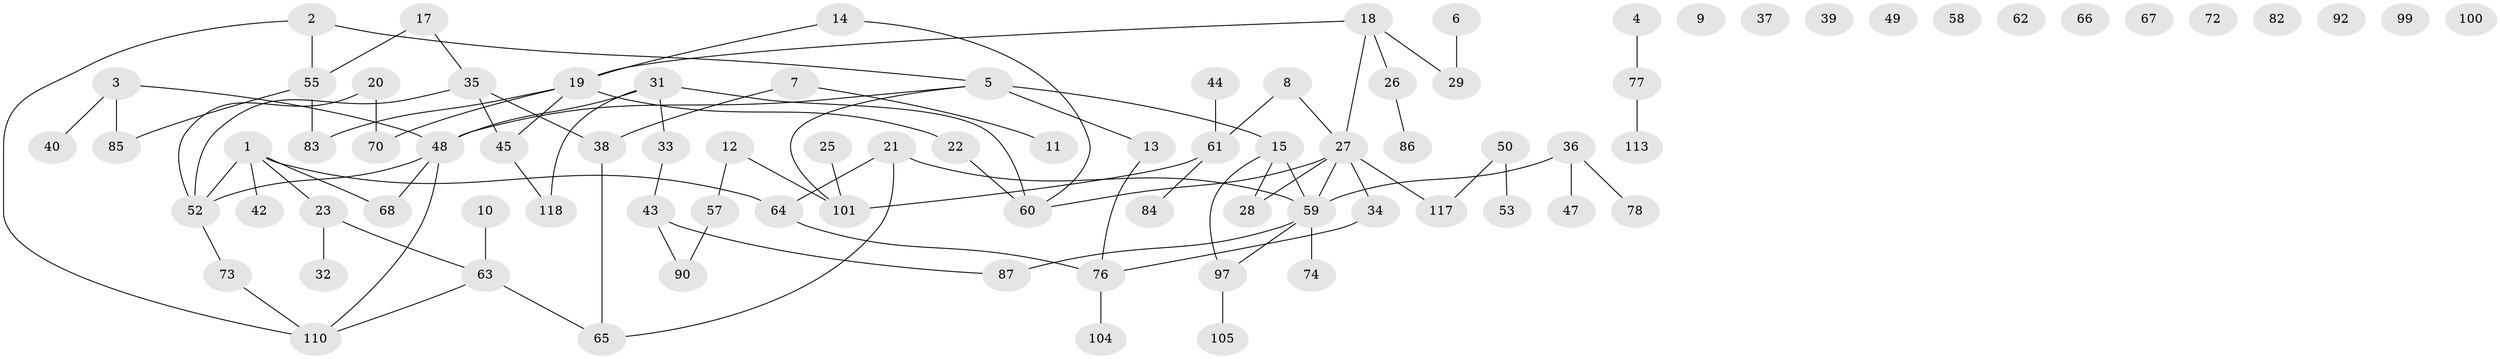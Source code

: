 // original degree distribution, {4: 0.12598425196850394, 2: 0.36220472440944884, 3: 0.15748031496062992, 1: 0.2204724409448819, 0: 0.09448818897637795, 7: 0.015748031496062992, 5: 0.015748031496062992, 6: 0.007874015748031496}
// Generated by graph-tools (version 1.1) at 2025/41/03/06/25 10:41:23]
// undirected, 85 vertices, 93 edges
graph export_dot {
graph [start="1"]
  node [color=gray90,style=filled];
  1 [super="+24"];
  2 [super="+124"];
  3 [super="+51"];
  4;
  5 [super="+103"];
  6 [super="+95"];
  7;
  8;
  9;
  10;
  11 [super="+81"];
  12 [super="+16"];
  13;
  14;
  15 [super="+79"];
  17 [super="+96"];
  18;
  19 [super="+46"];
  20;
  21 [super="+30"];
  22 [super="+121"];
  23 [super="+107"];
  25 [super="+69"];
  26;
  27 [super="+109"];
  28;
  29;
  31 [super="+89"];
  32;
  33 [super="+93"];
  34;
  35 [super="+54"];
  36;
  37;
  38 [super="+122"];
  39 [super="+41"];
  40;
  42;
  43 [super="+91"];
  44 [super="+56"];
  45 [super="+102"];
  47;
  48 [super="+116"];
  49;
  50 [super="+114"];
  52 [super="+111"];
  53;
  55 [super="+125"];
  57;
  58;
  59 [super="+88"];
  60 [super="+71"];
  61 [super="+119"];
  62;
  63 [super="+94"];
  64 [super="+80"];
  65 [super="+108"];
  66;
  67;
  68;
  70 [super="+75"];
  72;
  73;
  74;
  76 [super="+98"];
  77 [super="+120"];
  78;
  82;
  83 [super="+123"];
  84;
  85;
  86 [super="+127"];
  87;
  90;
  92;
  97 [super="+115"];
  99;
  100;
  101 [super="+106"];
  104 [super="+112"];
  105;
  110 [super="+126"];
  113;
  117;
  118;
  1 -- 23;
  1 -- 68;
  1 -- 42;
  1 -- 52;
  1 -- 64;
  2 -- 55;
  2 -- 5;
  2 -- 110;
  3 -- 40;
  3 -- 85;
  3 -- 48;
  4 -- 77;
  5 -- 13 [weight=2];
  5 -- 48;
  5 -- 15;
  5 -- 101;
  6 -- 29;
  7 -- 11;
  7 -- 38;
  8 -- 61;
  8 -- 27;
  10 -- 63;
  12 -- 57;
  12 -- 101 [weight=2];
  13 -- 76;
  14 -- 19;
  14 -- 60;
  15 -- 59;
  15 -- 97;
  15 -- 28;
  17 -- 55;
  17 -- 35;
  18 -- 19;
  18 -- 26;
  18 -- 27;
  18 -- 29;
  19 -- 45;
  19 -- 83;
  19 -- 70;
  19 -- 22;
  20 -- 52;
  20 -- 70;
  21 -- 65;
  21 -- 59;
  21 -- 64;
  22 -- 60;
  23 -- 32;
  23 -- 63;
  25 -- 101;
  26 -- 86;
  27 -- 28;
  27 -- 34;
  27 -- 117;
  27 -- 59;
  27 -- 60;
  31 -- 60;
  31 -- 118;
  31 -- 48;
  31 -- 33;
  33 -- 43;
  34 -- 76;
  35 -- 52;
  35 -- 45;
  35 -- 38;
  36 -- 47;
  36 -- 59;
  36 -- 78;
  38 -- 65;
  43 -- 87;
  43 -- 90;
  44 -- 61;
  45 -- 118;
  48 -- 68;
  48 -- 52;
  48 -- 110;
  50 -- 53;
  50 -- 117;
  52 -- 73;
  55 -- 85;
  55 -- 83;
  57 -- 90;
  59 -- 74;
  59 -- 87;
  59 -- 97;
  61 -- 84;
  61 -- 101;
  63 -- 65;
  63 -- 110;
  64 -- 76;
  73 -- 110;
  76 -- 104;
  77 -- 113;
  97 -- 105;
}
